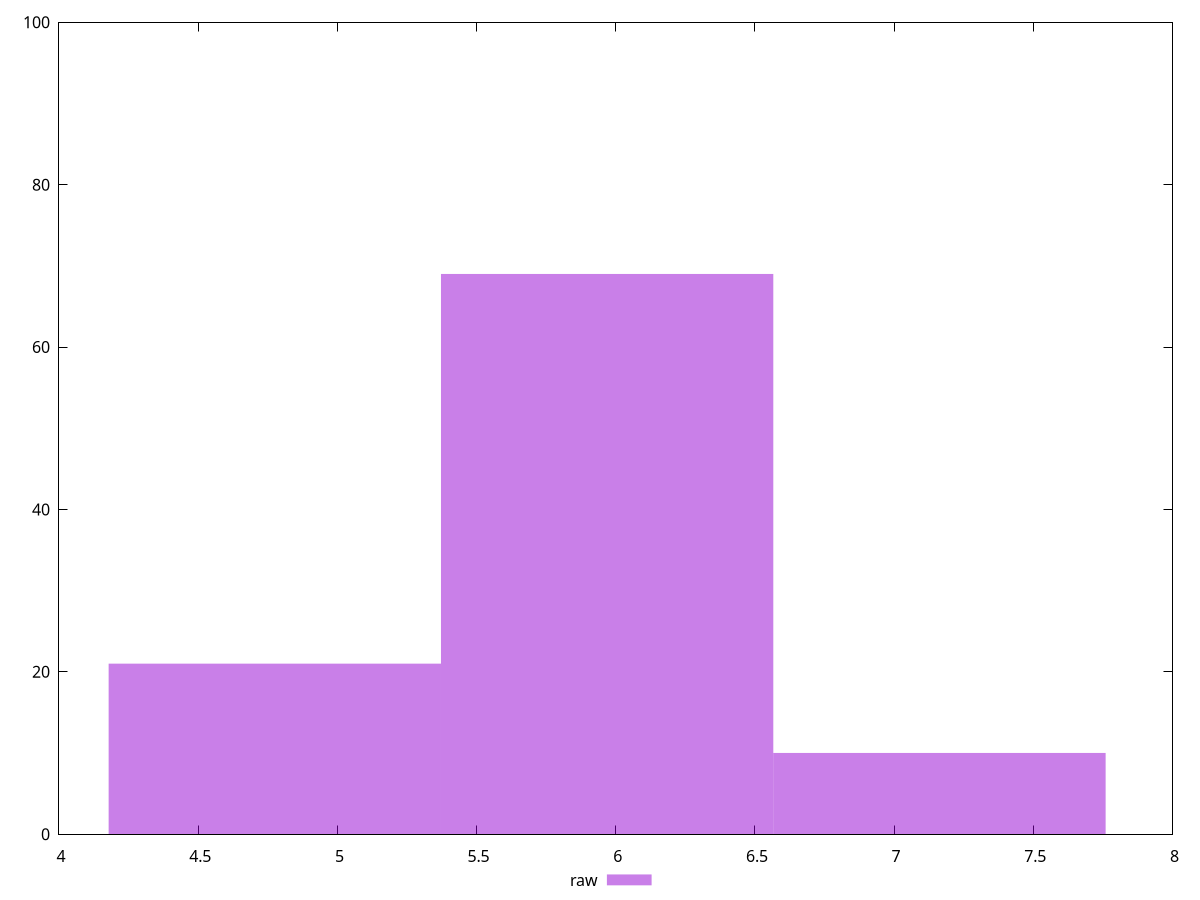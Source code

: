 reset
set terminal svg size 640, 490 enhanced background rgb 'white'
set output "reprap/network-server-latency/samples/pages+cached+noexternal/raw/histogram.svg"

$raw <<EOF
7.162873385481899 10
4.775248923654599 21
5.96906115456825 69
EOF

set key outside below
set boxwidth 1.1938122309136499
set yrange [0:100]
set style fill transparent solid 0.5 noborder

plot \
  $raw title "raw" with boxes, \


reset